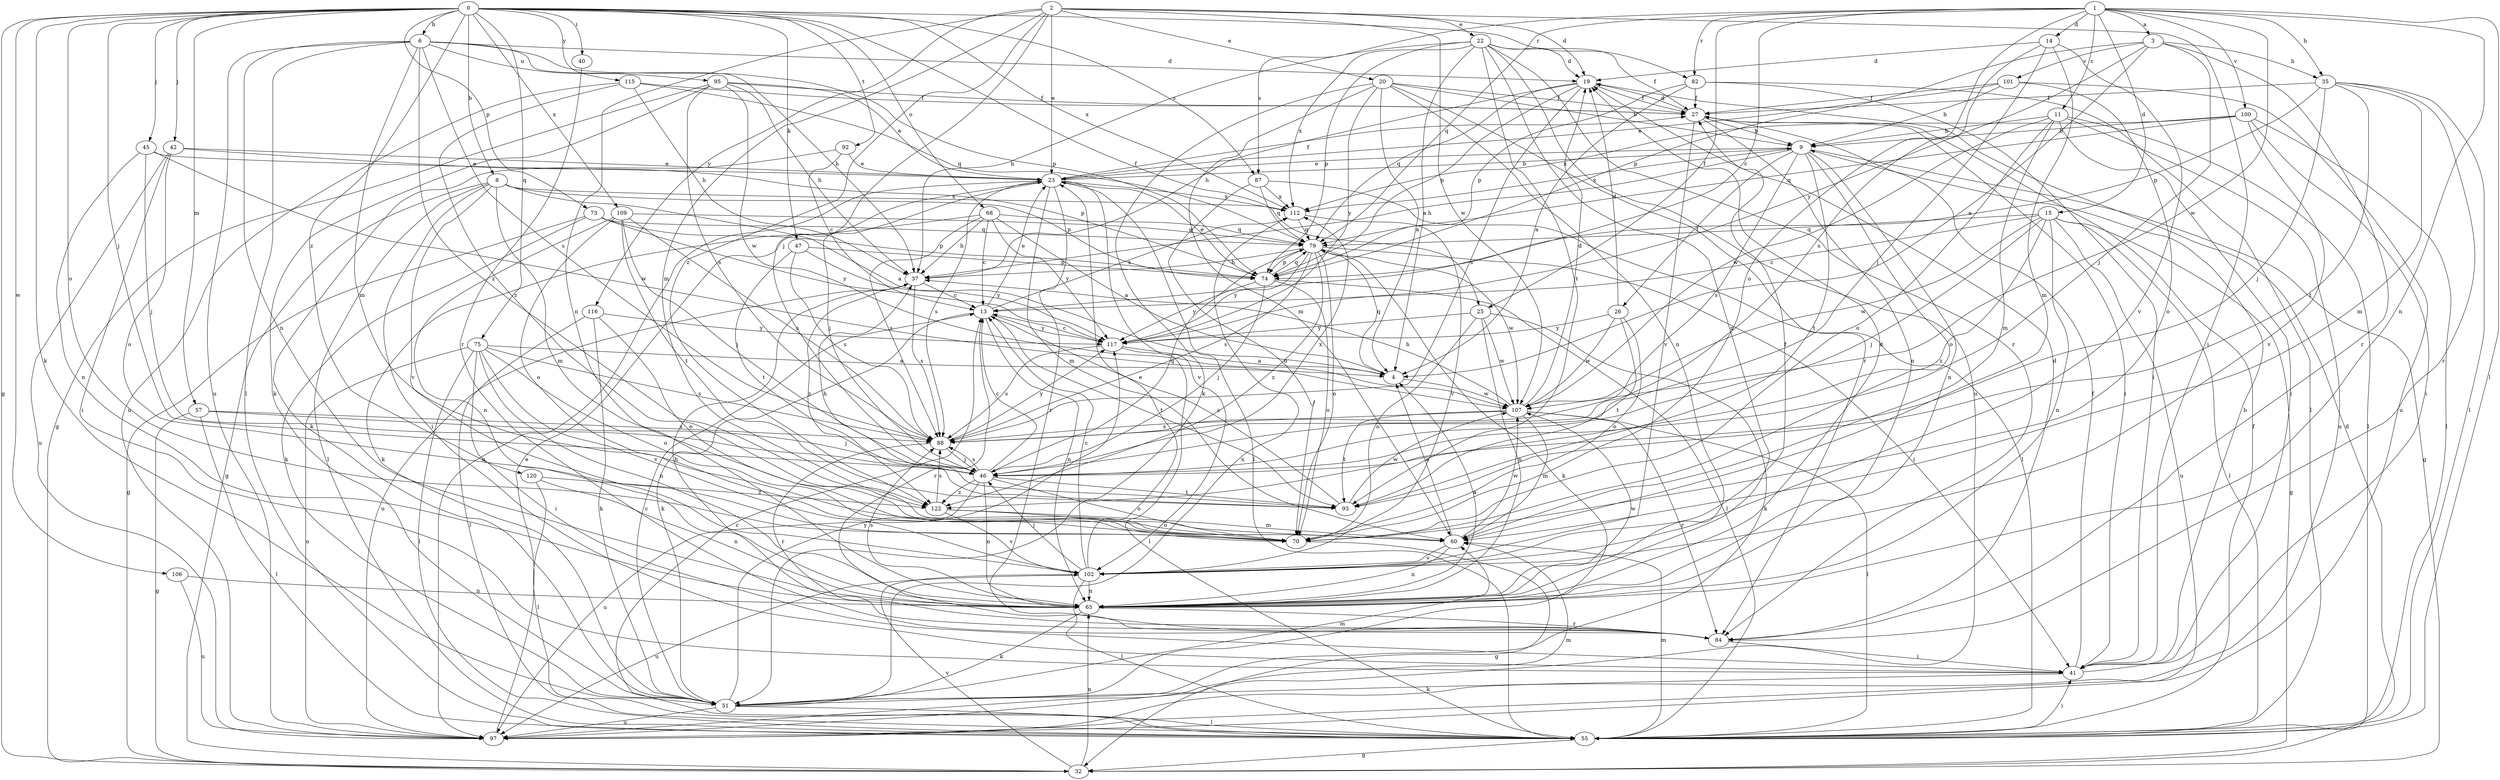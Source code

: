 strict digraph  {
0;
1;
2;
3;
4;
6;
8;
9;
11;
13;
14;
15;
19;
20;
22;
23;
25;
26;
27;
32;
35;
37;
40;
41;
42;
45;
46;
47;
51;
55;
57;
60;
65;
68;
70;
73;
74;
75;
79;
82;
84;
87;
88;
92;
93;
95;
97;
100;
101;
102;
106;
107;
109;
112;
115;
116;
117;
120;
122;
0 -> 6  [label=b];
0 -> 8  [label=b];
0 -> 25  [label=f];
0 -> 32  [label=g];
0 -> 40  [label=i];
0 -> 42  [label=j];
0 -> 45  [label=j];
0 -> 46  [label=j];
0 -> 47  [label=k];
0 -> 51  [label=k];
0 -> 57  [label=m];
0 -> 68  [label=o];
0 -> 70  [label=o];
0 -> 73  [label=p];
0 -> 75  [label=q];
0 -> 82  [label=r];
0 -> 87  [label=s];
0 -> 92  [label=t];
0 -> 106  [label=w];
0 -> 109  [label=x];
0 -> 112  [label=x];
0 -> 115  [label=y];
0 -> 120  [label=z];
1 -> 3  [label=a];
1 -> 11  [label=c];
1 -> 13  [label=c];
1 -> 14  [label=d];
1 -> 15  [label=d];
1 -> 25  [label=f];
1 -> 35  [label=h];
1 -> 55  [label=l];
1 -> 65  [label=n];
1 -> 70  [label=o];
1 -> 79  [label=q];
1 -> 82  [label=r];
1 -> 87  [label=s];
1 -> 100  [label=v];
1 -> 107  [label=w];
2 -> 19  [label=d];
2 -> 20  [label=e];
2 -> 22  [label=e];
2 -> 23  [label=e];
2 -> 41  [label=i];
2 -> 46  [label=j];
2 -> 60  [label=m];
2 -> 65  [label=n];
2 -> 107  [label=w];
2 -> 116  [label=y];
2 -> 122  [label=z];
3 -> 4  [label=a];
3 -> 35  [label=h];
3 -> 46  [label=j];
3 -> 74  [label=p];
3 -> 84  [label=r];
3 -> 101  [label=v];
3 -> 117  [label=y];
4 -> 79  [label=q];
4 -> 107  [label=w];
6 -> 19  [label=d];
6 -> 37  [label=h];
6 -> 55  [label=l];
6 -> 60  [label=m];
6 -> 65  [label=n];
6 -> 74  [label=p];
6 -> 88  [label=s];
6 -> 95  [label=u];
6 -> 97  [label=u];
6 -> 122  [label=z];
8 -> 4  [label=a];
8 -> 32  [label=g];
8 -> 41  [label=i];
8 -> 55  [label=l];
8 -> 60  [label=m];
8 -> 74  [label=p];
8 -> 102  [label=v];
8 -> 112  [label=x];
9 -> 23  [label=e];
9 -> 26  [label=f];
9 -> 32  [label=g];
9 -> 37  [label=h];
9 -> 65  [label=n];
9 -> 70  [label=o];
9 -> 88  [label=s];
9 -> 93  [label=t];
9 -> 112  [label=x];
11 -> 9  [label=b];
11 -> 41  [label=i];
11 -> 55  [label=l];
11 -> 60  [label=m];
11 -> 70  [label=o];
11 -> 97  [label=u];
11 -> 107  [label=w];
13 -> 23  [label=e];
13 -> 51  [label=k];
13 -> 65  [label=n];
13 -> 84  [label=r];
13 -> 93  [label=t];
13 -> 112  [label=x];
13 -> 117  [label=y];
14 -> 19  [label=d];
14 -> 46  [label=j];
14 -> 60  [label=m];
14 -> 88  [label=s];
14 -> 102  [label=v];
15 -> 13  [label=c];
15 -> 32  [label=g];
15 -> 46  [label=j];
15 -> 55  [label=l];
15 -> 65  [label=n];
15 -> 79  [label=q];
15 -> 97  [label=u];
15 -> 107  [label=w];
15 -> 122  [label=z];
19 -> 27  [label=f];
19 -> 37  [label=h];
19 -> 74  [label=p];
19 -> 79  [label=q];
19 -> 88  [label=s];
20 -> 4  [label=a];
20 -> 9  [label=b];
20 -> 27  [label=f];
20 -> 51  [label=k];
20 -> 60  [label=m];
20 -> 65  [label=n];
20 -> 84  [label=r];
20 -> 117  [label=y];
22 -> 4  [label=a];
22 -> 19  [label=d];
22 -> 27  [label=f];
22 -> 37  [label=h];
22 -> 65  [label=n];
22 -> 74  [label=p];
22 -> 84  [label=r];
22 -> 93  [label=t];
22 -> 97  [label=u];
22 -> 112  [label=x];
23 -> 9  [label=b];
23 -> 27  [label=f];
23 -> 46  [label=j];
23 -> 55  [label=l];
23 -> 60  [label=m];
23 -> 84  [label=r];
23 -> 88  [label=s];
23 -> 97  [label=u];
23 -> 102  [label=v];
23 -> 112  [label=x];
25 -> 51  [label=k];
25 -> 65  [label=n];
25 -> 70  [label=o];
25 -> 107  [label=w];
25 -> 117  [label=y];
26 -> 19  [label=d];
26 -> 70  [label=o];
26 -> 93  [label=t];
26 -> 107  [label=w];
26 -> 117  [label=y];
27 -> 9  [label=b];
27 -> 19  [label=d];
27 -> 41  [label=i];
27 -> 65  [label=n];
27 -> 102  [label=v];
32 -> 19  [label=d];
32 -> 65  [label=n];
32 -> 102  [label=v];
35 -> 27  [label=f];
35 -> 46  [label=j];
35 -> 55  [label=l];
35 -> 60  [label=m];
35 -> 74  [label=p];
35 -> 84  [label=r];
35 -> 93  [label=t];
37 -> 13  [label=c];
37 -> 88  [label=s];
37 -> 97  [label=u];
37 -> 122  [label=z];
40 -> 84  [label=r];
41 -> 9  [label=b];
41 -> 27  [label=f];
41 -> 51  [label=k];
42 -> 23  [label=e];
42 -> 41  [label=i];
42 -> 70  [label=o];
42 -> 74  [label=p];
42 -> 97  [label=u];
45 -> 23  [label=e];
45 -> 46  [label=j];
45 -> 65  [label=n];
45 -> 107  [label=w];
46 -> 13  [label=c];
46 -> 65  [label=n];
46 -> 70  [label=o];
46 -> 79  [label=q];
46 -> 88  [label=s];
46 -> 93  [label=t];
46 -> 97  [label=u];
46 -> 112  [label=x];
46 -> 122  [label=z];
47 -> 74  [label=p];
47 -> 88  [label=s];
47 -> 93  [label=t];
47 -> 117  [label=y];
51 -> 13  [label=c];
51 -> 55  [label=l];
51 -> 60  [label=m];
51 -> 97  [label=u];
51 -> 112  [label=x];
51 -> 117  [label=y];
55 -> 13  [label=c];
55 -> 27  [label=f];
55 -> 32  [label=g];
55 -> 41  [label=i];
55 -> 60  [label=m];
57 -> 32  [label=g];
57 -> 46  [label=j];
57 -> 55  [label=l];
57 -> 88  [label=s];
60 -> 4  [label=a];
60 -> 65  [label=n];
60 -> 102  [label=v];
60 -> 107  [label=w];
65 -> 4  [label=a];
65 -> 19  [label=d];
65 -> 51  [label=k];
65 -> 84  [label=r];
65 -> 88  [label=s];
65 -> 107  [label=w];
68 -> 4  [label=a];
68 -> 13  [label=c];
68 -> 37  [label=h];
68 -> 51  [label=k];
68 -> 79  [label=q];
68 -> 88  [label=s];
68 -> 117  [label=y];
70 -> 32  [label=g];
73 -> 32  [label=g];
73 -> 51  [label=k];
73 -> 74  [label=p];
73 -> 79  [label=q];
73 -> 117  [label=y];
74 -> 23  [label=e];
74 -> 46  [label=j];
74 -> 55  [label=l];
74 -> 70  [label=o];
74 -> 79  [label=q];
74 -> 117  [label=y];
75 -> 4  [label=a];
75 -> 41  [label=i];
75 -> 55  [label=l];
75 -> 65  [label=n];
75 -> 70  [label=o];
75 -> 88  [label=s];
75 -> 97  [label=u];
75 -> 102  [label=v];
79 -> 37  [label=h];
79 -> 41  [label=i];
79 -> 51  [label=k];
79 -> 70  [label=o];
79 -> 74  [label=p];
79 -> 88  [label=s];
79 -> 107  [label=w];
79 -> 117  [label=y];
79 -> 122  [label=z];
82 -> 4  [label=a];
82 -> 27  [label=f];
82 -> 41  [label=i];
82 -> 55  [label=l];
82 -> 74  [label=p];
84 -> 19  [label=d];
84 -> 37  [label=h];
84 -> 41  [label=i];
87 -> 55  [label=l];
87 -> 70  [label=o];
87 -> 79  [label=q];
87 -> 112  [label=x];
88 -> 46  [label=j];
88 -> 84  [label=r];
88 -> 117  [label=y];
92 -> 13  [label=c];
92 -> 23  [label=e];
92 -> 51  [label=k];
93 -> 13  [label=c];
93 -> 37  [label=h];
93 -> 107  [label=w];
95 -> 23  [label=e];
95 -> 27  [label=f];
95 -> 32  [label=g];
95 -> 37  [label=h];
95 -> 51  [label=k];
95 -> 88  [label=s];
95 -> 107  [label=w];
97 -> 23  [label=e];
97 -> 60  [label=m];
100 -> 9  [label=b];
100 -> 41  [label=i];
100 -> 55  [label=l];
100 -> 79  [label=q];
100 -> 102  [label=v];
100 -> 112  [label=x];
101 -> 9  [label=b];
101 -> 23  [label=e];
101 -> 27  [label=f];
101 -> 70  [label=o];
101 -> 97  [label=u];
102 -> 13  [label=c];
102 -> 23  [label=e];
102 -> 27  [label=f];
102 -> 46  [label=j];
102 -> 55  [label=l];
102 -> 65  [label=n];
102 -> 97  [label=u];
106 -> 65  [label=n];
106 -> 97  [label=u];
107 -> 19  [label=d];
107 -> 37  [label=h];
107 -> 55  [label=l];
107 -> 60  [label=m];
107 -> 84  [label=r];
107 -> 88  [label=s];
107 -> 93  [label=t];
109 -> 46  [label=j];
109 -> 65  [label=n];
109 -> 70  [label=o];
109 -> 79  [label=q];
109 -> 88  [label=s];
109 -> 93  [label=t];
112 -> 79  [label=q];
112 -> 102  [label=v];
115 -> 27  [label=f];
115 -> 37  [label=h];
115 -> 79  [label=q];
115 -> 97  [label=u];
115 -> 122  [label=z];
116 -> 51  [label=k];
116 -> 55  [label=l];
116 -> 70  [label=o];
116 -> 117  [label=y];
117 -> 4  [label=a];
117 -> 13  [label=c];
117 -> 55  [label=l];
117 -> 88  [label=s];
120 -> 55  [label=l];
120 -> 65  [label=n];
120 -> 122  [label=z];
122 -> 60  [label=m];
122 -> 70  [label=o];
122 -> 88  [label=s];
122 -> 102  [label=v];
}
